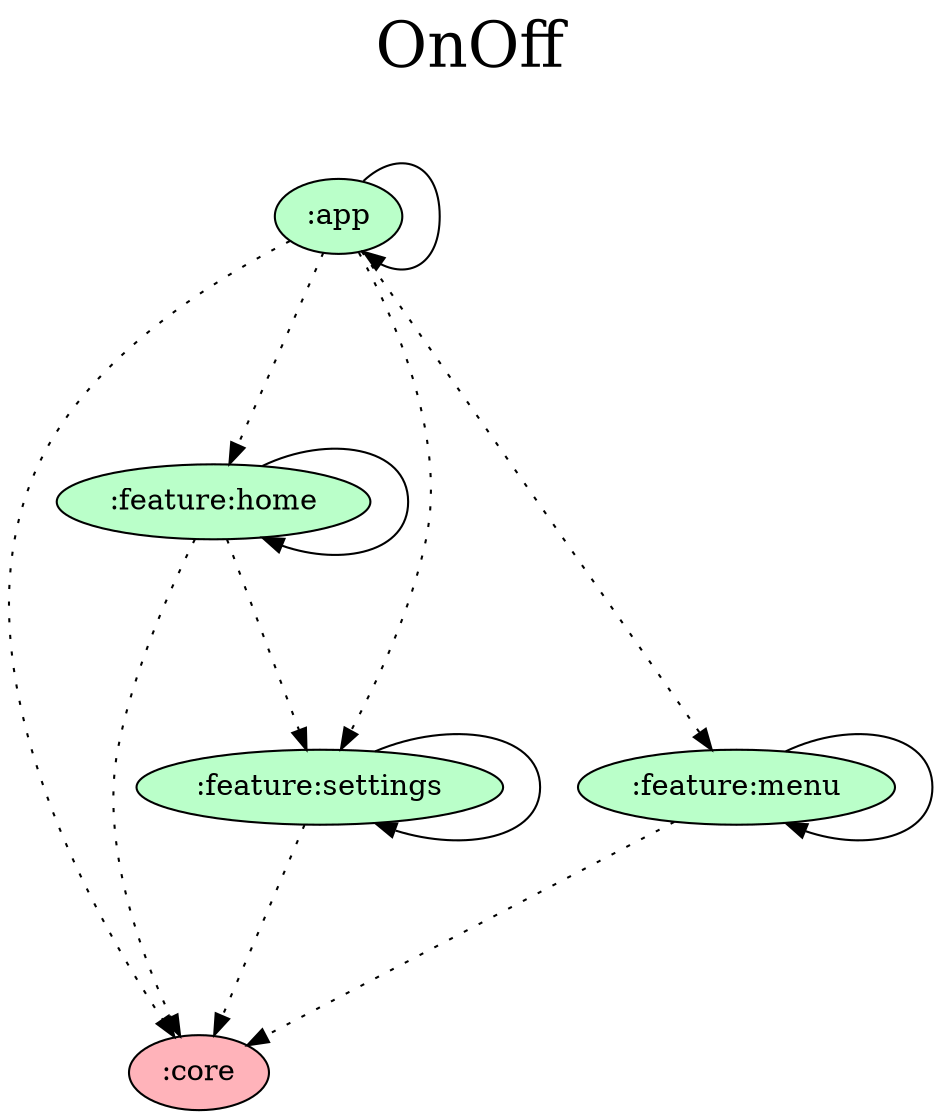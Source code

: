 digraph {
  graph [label="OnOff\n ",labelloc=t,fontsize=30,ranksep=1.4];
  node [style=filled, fillcolor="#bbbbbb"];
  rankdir=TB;

  # Projects

  ":app" [fillcolor="#baffc9"];
  ":core" [fillcolor="#ffb3ba"];
  ":feature:home" [fillcolor="#baffc9"];
  ":feature:menu" [fillcolor="#baffc9"];
  ":feature:settings" [fillcolor="#baffc9"];

  {rank = same;}

  # Dependencies

  ":app" -> ":app"
  ":app" -> ":feature:home" [style=dotted]
  ":app" -> ":feature:settings" [style=dotted]
  ":app" -> ":feature:menu" [style=dotted]
  ":app" -> ":core" [style=dotted]
  ":feature:home" -> ":feature:home"
  ":feature:home" -> ":feature:settings" [style=dotted]
  ":feature:home" -> ":core" [style=dotted]
  ":feature:menu" -> ":feature:menu"
  ":feature:menu" -> ":core" [style=dotted]
  ":feature:settings" -> ":feature:settings"
  ":feature:settings" -> ":core" [style=dotted]
}
